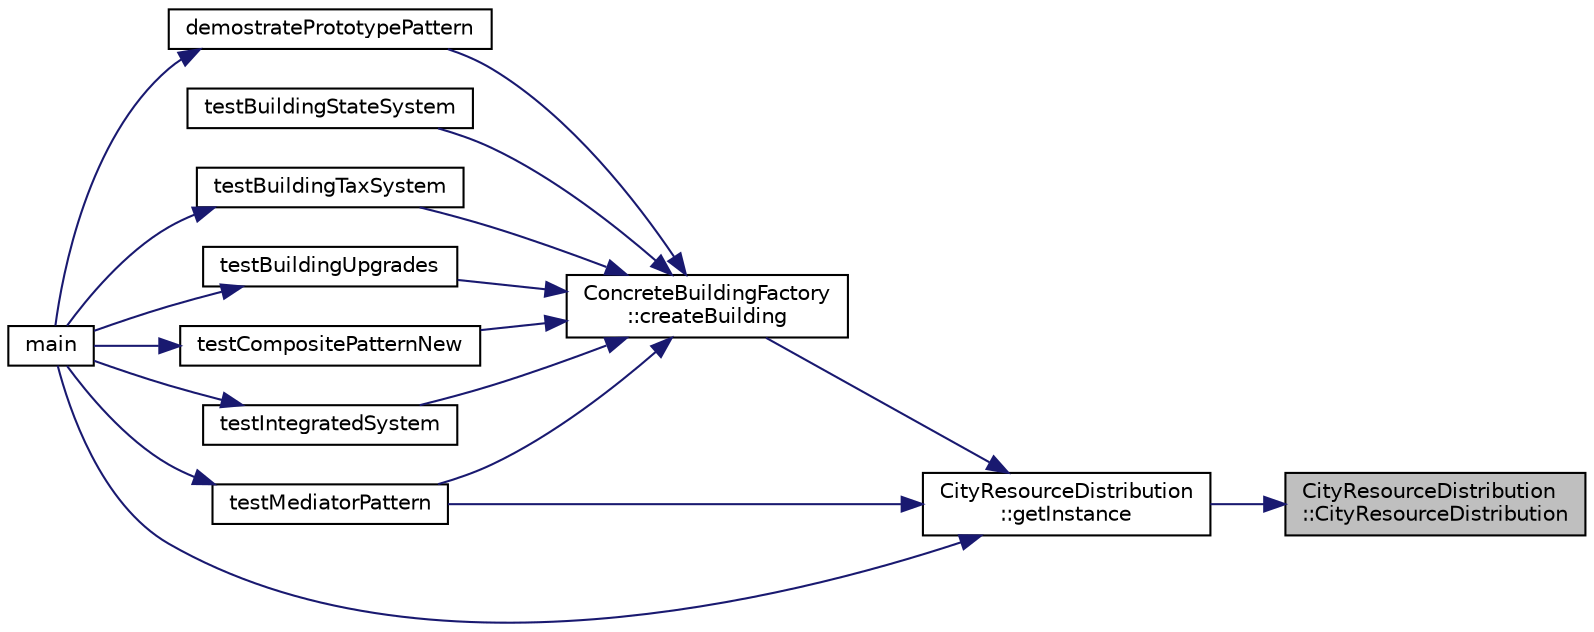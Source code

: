 digraph "CityResourceDistribution::CityResourceDistribution"
{
 // LATEX_PDF_SIZE
  edge [fontname="Helvetica",fontsize="10",labelfontname="Helvetica",labelfontsize="10"];
  node [fontname="Helvetica",fontsize="10",shape=record];
  rankdir="RL";
  Node1 [label="CityResourceDistribution\l::CityResourceDistribution",height=0.2,width=0.4,color="black", fillcolor="grey75", style="filled", fontcolor="black",tooltip=" "];
  Node1 -> Node2 [dir="back",color="midnightblue",fontsize="10",style="solid",fontname="Helvetica"];
  Node2 [label="CityResourceDistribution\l::getInstance",height=0.2,width=0.4,color="black", fillcolor="white", style="filled",URL="$classCityResourceDistribution.html#a4b66e3241e4a55a374f5efaa0e042352",tooltip=" "];
  Node2 -> Node3 [dir="back",color="midnightblue",fontsize="10",style="solid",fontname="Helvetica"];
  Node3 [label="ConcreteBuildingFactory\l::createBuilding",height=0.2,width=0.4,color="black", fillcolor="white", style="filled",URL="$classConcreteBuildingFactory.html#a7bfea29ce0e7c7272b82096d147e9c98",tooltip="Creates a new building of the specified type."];
  Node3 -> Node4 [dir="back",color="midnightblue",fontsize="10",style="solid",fontname="Helvetica"];
  Node4 [label="demostratePrototypePattern",height=0.2,width=0.4,color="black", fillcolor="white", style="filled",URL="$main_8cpp.html#a84baf487fe0bebf8de425799d3e53be4",tooltip=" "];
  Node4 -> Node5 [dir="back",color="midnightblue",fontsize="10",style="solid",fontname="Helvetica"];
  Node5 [label="main",height=0.2,width=0.4,color="black", fillcolor="white", style="filled",URL="$main_8cpp.html#ae66f6b31b5ad750f1fe042a706a4e3d4",tooltip="Main program entry point."];
  Node3 -> Node6 [dir="back",color="midnightblue",fontsize="10",style="solid",fontname="Helvetica"];
  Node6 [label="testBuildingStateSystem",height=0.2,width=0.4,color="black", fillcolor="white", style="filled",URL="$main_8cpp.html#a908e8a0a3c16a6f88aa7735df0c39b13",tooltip=" "];
  Node3 -> Node7 [dir="back",color="midnightblue",fontsize="10",style="solid",fontname="Helvetica"];
  Node7 [label="testBuildingTaxSystem",height=0.2,width=0.4,color="black", fillcolor="white", style="filled",URL="$main_8cpp.html#ac4762b9da950d5274021fae8923400ee",tooltip=" "];
  Node7 -> Node5 [dir="back",color="midnightblue",fontsize="10",style="solid",fontname="Helvetica"];
  Node3 -> Node8 [dir="back",color="midnightblue",fontsize="10",style="solid",fontname="Helvetica"];
  Node8 [label="testBuildingUpgrades",height=0.2,width=0.4,color="black", fillcolor="white", style="filled",URL="$main_8cpp.html#af1c85c60ddb2951dfd9ccc7c4a6ad30b",tooltip=" "];
  Node8 -> Node5 [dir="back",color="midnightblue",fontsize="10",style="solid",fontname="Helvetica"];
  Node3 -> Node9 [dir="back",color="midnightblue",fontsize="10",style="solid",fontname="Helvetica"];
  Node9 [label="testCompositePatternNew",height=0.2,width=0.4,color="black", fillcolor="white", style="filled",URL="$main_8cpp.html#a3bfd544cef1b06f544318ca40d808a2e",tooltip=" "];
  Node9 -> Node5 [dir="back",color="midnightblue",fontsize="10",style="solid",fontname="Helvetica"];
  Node3 -> Node10 [dir="back",color="midnightblue",fontsize="10",style="solid",fontname="Helvetica"];
  Node10 [label="testIntegratedSystem",height=0.2,width=0.4,color="black", fillcolor="white", style="filled",URL="$main_8cpp.html#a859f1c4b77421f0cb0f62ba1bfd06029",tooltip=" "];
  Node10 -> Node5 [dir="back",color="midnightblue",fontsize="10",style="solid",fontname="Helvetica"];
  Node3 -> Node11 [dir="back",color="midnightblue",fontsize="10",style="solid",fontname="Helvetica"];
  Node11 [label="testMediatorPattern",height=0.2,width=0.4,color="black", fillcolor="white", style="filled",URL="$main_8cpp.html#ad9a6a50886ac6638fbfd00a12d919298",tooltip=" "];
  Node11 -> Node5 [dir="back",color="midnightblue",fontsize="10",style="solid",fontname="Helvetica"];
  Node2 -> Node5 [dir="back",color="midnightblue",fontsize="10",style="solid",fontname="Helvetica"];
  Node2 -> Node11 [dir="back",color="midnightblue",fontsize="10",style="solid",fontname="Helvetica"];
}
